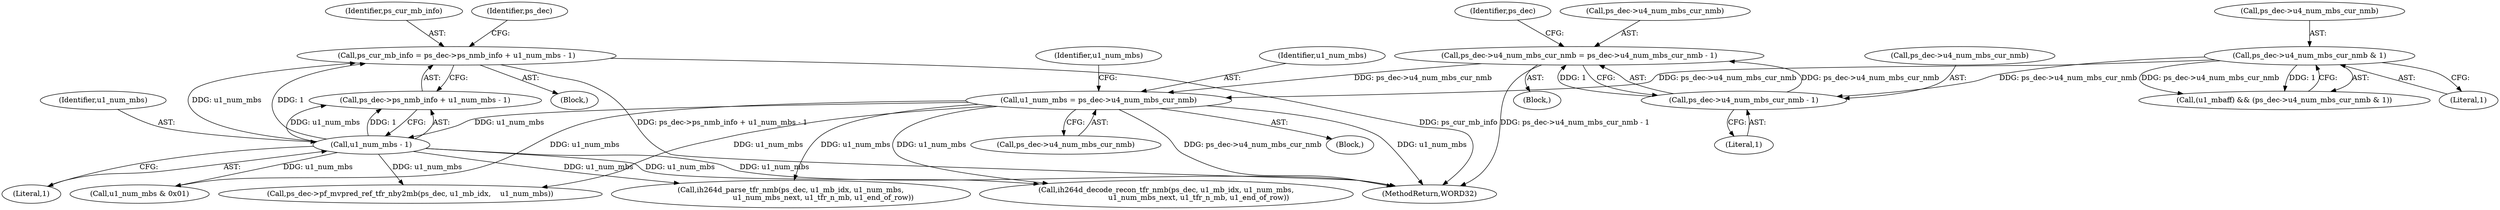 digraph "0_Android_0b23c81c3dd9ec38f7e6806a3955fed1925541a0_1@integer" {
"1000573" [label="(Call,ps_cur_mb_info = ps_dec->ps_nmb_info + u1_num_mbs - 1)"];
"1000579" [label="(Call,u1_num_mbs - 1)"];
"1000565" [label="(Call,u1_num_mbs = ps_dec->u4_num_mbs_cur_nmb)"];
"1000552" [label="(Call,ps_dec->u4_num_mbs_cur_nmb = ps_dec->u4_num_mbs_cur_nmb - 1)"];
"1000556" [label="(Call,ps_dec->u4_num_mbs_cur_nmb - 1)"];
"1000546" [label="(Call,ps_dec->u4_num_mbs_cur_nmb & 1)"];
"1000560" [label="(Literal,1)"];
"1000580" [label="(Identifier,u1_num_mbs)"];
"1000660" [label="(Call,ps_dec->pf_mvpred_ref_tfr_nby2mb(ps_dec, u1_mb_idx,    u1_num_mbs))"];
"1000575" [label="(Call,ps_dec->ps_nmb_info + u1_num_mbs - 1)"];
"1000573" [label="(Call,ps_cur_mb_info = ps_dec->ps_nmb_info + u1_num_mbs - 1)"];
"1000544" [label="(Call,(u1_mbaff) && (ps_dec->u4_num_mbs_cur_nmb & 1))"];
"1000542" [label="(Block,)"];
"1000581" [label="(Literal,1)"];
"1000565" [label="(Call,u1_num_mbs = ps_dec->u4_num_mbs_cur_nmb)"];
"1000552" [label="(Call,ps_dec->u4_num_mbs_cur_nmb = ps_dec->u4_num_mbs_cur_nmb - 1)"];
"1000557" [label="(Call,ps_dec->u4_num_mbs_cur_nmb)"];
"1000567" [label="(Call,ps_dec->u4_num_mbs_cur_nmb)"];
"1000707" [label="(Call,ih264d_parse_tfr_nmb(ps_dec, u1_mb_idx, u1_num_mbs,\n                            u1_num_mbs_next, u1_tfr_n_mb, u1_end_of_row))"];
"1000547" [label="(Call,ps_dec->u4_num_mbs_cur_nmb)"];
"1000550" [label="(Literal,1)"];
"1000609" [label="(Identifier,ps_dec)"];
"1000566" [label="(Identifier,u1_num_mbs)"];
"1000571" [label="(Identifier,u1_num_mbs)"];
"1000546" [label="(Call,ps_dec->u4_num_mbs_cur_nmb & 1)"];
"1001427" [label="(MethodReturn,WORD32)"];
"1000579" [label="(Call,u1_num_mbs - 1)"];
"1000721" [label="(Call,ih264d_decode_recon_tfr_nmb(ps_dec, u1_mb_idx, u1_num_mbs,\n                            u1_num_mbs_next, u1_tfr_n_mb, u1_end_of_row))"];
"1000553" [label="(Call,ps_dec->u4_num_mbs_cur_nmb)"];
"1000551" [label="(Block,)"];
"1000556" [label="(Call,ps_dec->u4_num_mbs_cur_nmb - 1)"];
"1000574" [label="(Identifier,ps_cur_mb_info)"];
"1000572" [label="(Block,)"];
"1000563" [label="(Identifier,ps_dec)"];
"1000688" [label="(Call,u1_num_mbs & 0x01)"];
"1000573" -> "1000572"  [label="AST: "];
"1000573" -> "1000575"  [label="CFG: "];
"1000574" -> "1000573"  [label="AST: "];
"1000575" -> "1000573"  [label="AST: "];
"1000609" -> "1000573"  [label="CFG: "];
"1000573" -> "1001427"  [label="DDG: ps_dec->ps_nmb_info + u1_num_mbs - 1"];
"1000573" -> "1001427"  [label="DDG: ps_cur_mb_info"];
"1000579" -> "1000573"  [label="DDG: u1_num_mbs"];
"1000579" -> "1000573"  [label="DDG: 1"];
"1000579" -> "1000575"  [label="AST: "];
"1000579" -> "1000581"  [label="CFG: "];
"1000580" -> "1000579"  [label="AST: "];
"1000581" -> "1000579"  [label="AST: "];
"1000575" -> "1000579"  [label="CFG: "];
"1000579" -> "1001427"  [label="DDG: u1_num_mbs"];
"1000579" -> "1000575"  [label="DDG: u1_num_mbs"];
"1000579" -> "1000575"  [label="DDG: 1"];
"1000565" -> "1000579"  [label="DDG: u1_num_mbs"];
"1000579" -> "1000660"  [label="DDG: u1_num_mbs"];
"1000579" -> "1000688"  [label="DDG: u1_num_mbs"];
"1000579" -> "1000707"  [label="DDG: u1_num_mbs"];
"1000579" -> "1000721"  [label="DDG: u1_num_mbs"];
"1000565" -> "1000542"  [label="AST: "];
"1000565" -> "1000567"  [label="CFG: "];
"1000566" -> "1000565"  [label="AST: "];
"1000567" -> "1000565"  [label="AST: "];
"1000571" -> "1000565"  [label="CFG: "];
"1000565" -> "1001427"  [label="DDG: u1_num_mbs"];
"1000565" -> "1001427"  [label="DDG: ps_dec->u4_num_mbs_cur_nmb"];
"1000552" -> "1000565"  [label="DDG: ps_dec->u4_num_mbs_cur_nmb"];
"1000546" -> "1000565"  [label="DDG: ps_dec->u4_num_mbs_cur_nmb"];
"1000565" -> "1000660"  [label="DDG: u1_num_mbs"];
"1000565" -> "1000688"  [label="DDG: u1_num_mbs"];
"1000565" -> "1000707"  [label="DDG: u1_num_mbs"];
"1000565" -> "1000721"  [label="DDG: u1_num_mbs"];
"1000552" -> "1000551"  [label="AST: "];
"1000552" -> "1000556"  [label="CFG: "];
"1000553" -> "1000552"  [label="AST: "];
"1000556" -> "1000552"  [label="AST: "];
"1000563" -> "1000552"  [label="CFG: "];
"1000552" -> "1001427"  [label="DDG: ps_dec->u4_num_mbs_cur_nmb - 1"];
"1000556" -> "1000552"  [label="DDG: ps_dec->u4_num_mbs_cur_nmb"];
"1000556" -> "1000552"  [label="DDG: 1"];
"1000556" -> "1000560"  [label="CFG: "];
"1000557" -> "1000556"  [label="AST: "];
"1000560" -> "1000556"  [label="AST: "];
"1000546" -> "1000556"  [label="DDG: ps_dec->u4_num_mbs_cur_nmb"];
"1000546" -> "1000544"  [label="AST: "];
"1000546" -> "1000550"  [label="CFG: "];
"1000547" -> "1000546"  [label="AST: "];
"1000550" -> "1000546"  [label="AST: "];
"1000544" -> "1000546"  [label="CFG: "];
"1000546" -> "1000544"  [label="DDG: ps_dec->u4_num_mbs_cur_nmb"];
"1000546" -> "1000544"  [label="DDG: 1"];
}
